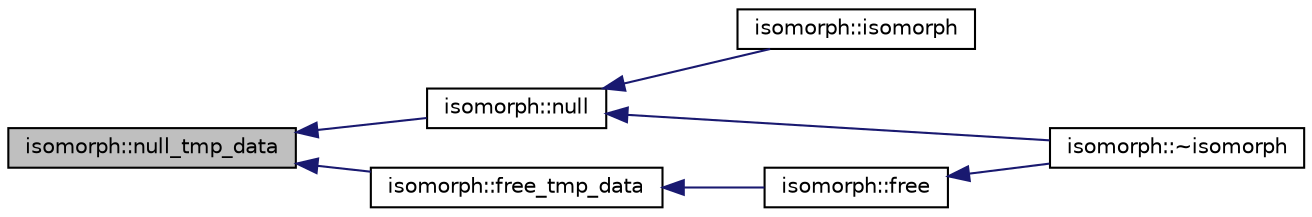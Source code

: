 digraph "isomorph::null_tmp_data"
{
  edge [fontname="Helvetica",fontsize="10",labelfontname="Helvetica",labelfontsize="10"];
  node [fontname="Helvetica",fontsize="10",shape=record];
  rankdir="LR";
  Node8616 [label="isomorph::null_tmp_data",height=0.2,width=0.4,color="black", fillcolor="grey75", style="filled", fontcolor="black"];
  Node8616 -> Node8617 [dir="back",color="midnightblue",fontsize="10",style="solid",fontname="Helvetica"];
  Node8617 [label="isomorph::null",height=0.2,width=0.4,color="black", fillcolor="white", style="filled",URL="$d3/d5f/classisomorph.html#a8212fe560851abbc45a12b866694e321"];
  Node8617 -> Node8618 [dir="back",color="midnightblue",fontsize="10",style="solid",fontname="Helvetica"];
  Node8618 [label="isomorph::isomorph",height=0.2,width=0.4,color="black", fillcolor="white", style="filled",URL="$d3/d5f/classisomorph.html#aedaab5a96e9f9aaf97bfbca9fafe10bc"];
  Node8617 -> Node8619 [dir="back",color="midnightblue",fontsize="10",style="solid",fontname="Helvetica"];
  Node8619 [label="isomorph::~isomorph",height=0.2,width=0.4,color="black", fillcolor="white", style="filled",URL="$d3/d5f/classisomorph.html#a640a6e2ba514b0f832685dc4f3c51fc6"];
  Node8616 -> Node8620 [dir="back",color="midnightblue",fontsize="10",style="solid",fontname="Helvetica"];
  Node8620 [label="isomorph::free_tmp_data",height=0.2,width=0.4,color="black", fillcolor="white", style="filled",URL="$d3/d5f/classisomorph.html#a353df9e8529d3bde3f9ce96e6dbd2566"];
  Node8620 -> Node8621 [dir="back",color="midnightblue",fontsize="10",style="solid",fontname="Helvetica"];
  Node8621 [label="isomorph::free",height=0.2,width=0.4,color="black", fillcolor="white", style="filled",URL="$d3/d5f/classisomorph.html#ab34f53c7a2cc10355c0e5f525a64e409"];
  Node8621 -> Node8619 [dir="back",color="midnightblue",fontsize="10",style="solid",fontname="Helvetica"];
}

